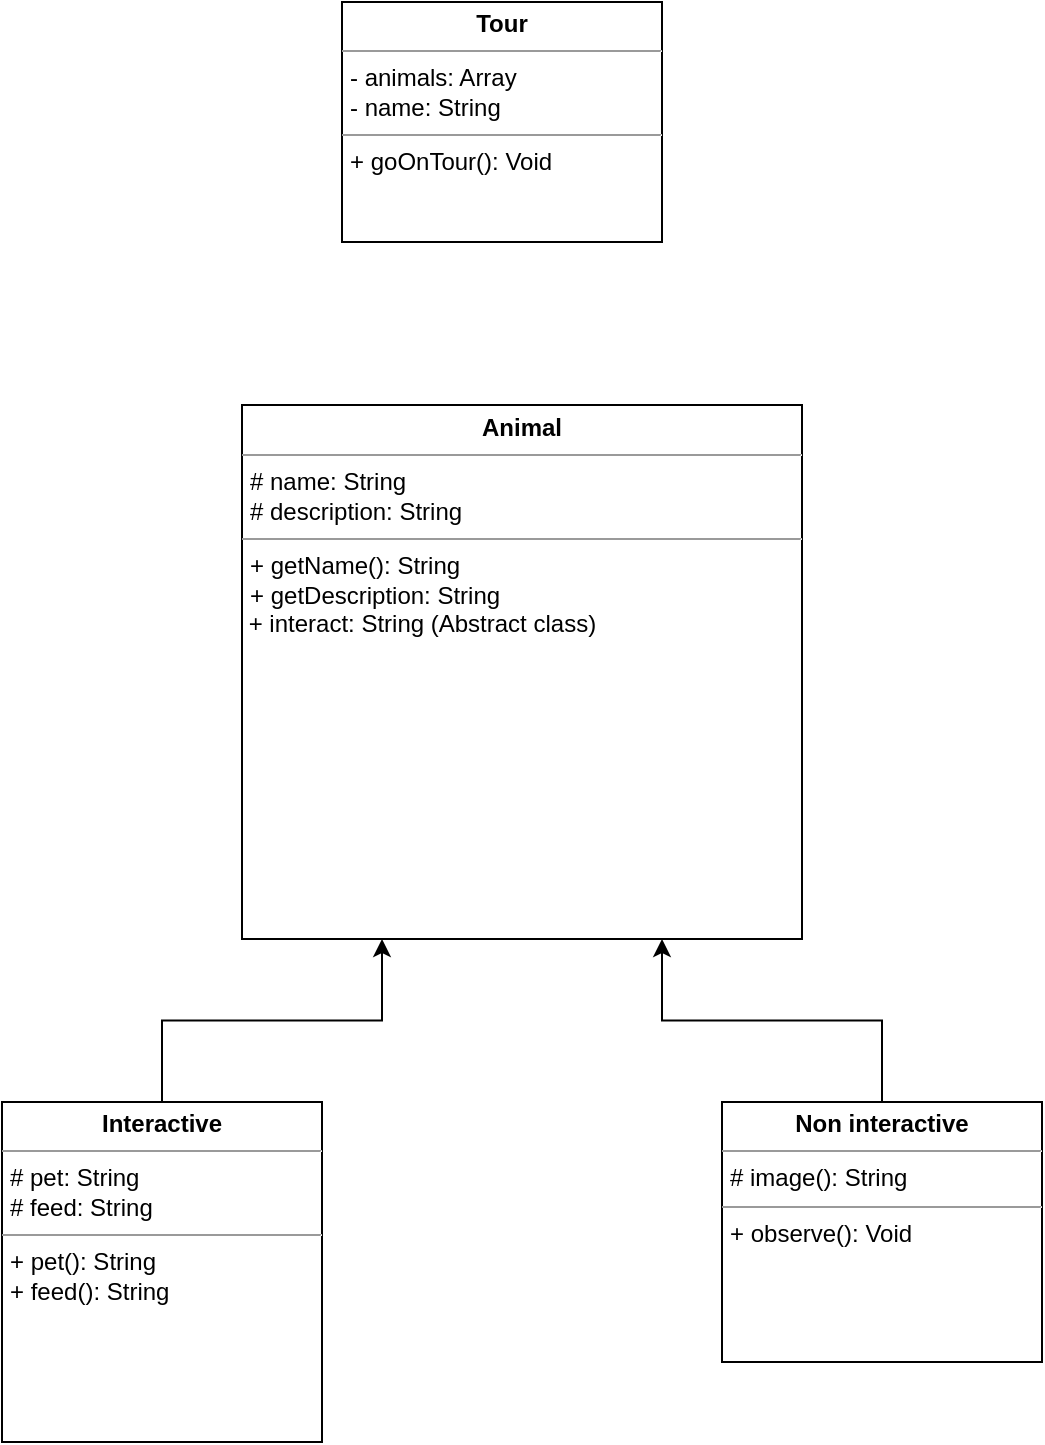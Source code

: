 <mxfile version="10.6.7" type="device"><diagram id="dy_0xmj7ZO9mQp4fIm1Z" name="Page-1"><mxGraphModel dx="1394" dy="1909" grid="1" gridSize="10" guides="1" tooltips="1" connect="1" arrows="1" fold="1" page="1" pageScale="1" pageWidth="850" pageHeight="1100" math="0" shadow="0"><root><mxCell id="0"/><mxCell id="1" parent="0"/><mxCell id="Kqgi8C1DCco-cKGkNW5A-80" value="&lt;p style=&quot;margin: 0px ; margin-top: 4px ; text-align: center&quot;&gt;&lt;b&gt;Animal&lt;/b&gt;&lt;/p&gt;&lt;hr size=&quot;1&quot;&gt;&lt;p style=&quot;margin: 0px ; margin-left: 4px&quot;&gt;# name: String&lt;br&gt;&lt;/p&gt;&lt;p style=&quot;margin: 0px ; margin-left: 4px&quot;&gt;# description: String&lt;/p&gt;&lt;hr size=&quot;1&quot;&gt;&lt;p style=&quot;margin: 0px ; margin-left: 4px&quot;&gt;+ getName(): String&lt;/p&gt;&lt;p style=&quot;margin: 0px ; margin-left: 4px&quot;&gt;+ getDescription: String&lt;/p&gt;&lt;div&gt;&amp;nbsp;+ interact: String (Abstract class)&lt;/div&gt;&lt;p style=&quot;margin: 0px ; margin-left: 4px&quot;&gt;&lt;br&gt;&lt;/p&gt;&lt;br&gt;&lt;p style=&quot;margin: 0px ; margin-left: 4px&quot;&gt;&lt;br&gt;&lt;/p&gt;&lt;p style=&quot;margin: 0px ; margin-left: 4px&quot;&gt;&lt;br&gt;&lt;/p&gt;&lt;p style=&quot;margin: 0px ; margin-left: 4px&quot;&gt;&lt;br&gt;&lt;/p&gt;" style="verticalAlign=top;align=left;overflow=fill;fontSize=12;fontFamily=Helvetica;html=1;" parent="1" vertex="1"><mxGeometry x="160" y="171.5" width="280" height="267" as="geometry"/></mxCell><mxCell id="Kqgi8C1DCco-cKGkNW5A-86" value="&lt;p style=&quot;margin: 0px ; margin-top: 4px ; text-align: center&quot;&gt;&lt;b&gt;Tour&lt;/b&gt;&lt;/p&gt;&lt;hr size=&quot;1&quot;&gt;&lt;p style=&quot;margin: 0px ; margin-left: 4px&quot;&gt;- animals: Array&lt;/p&gt;&lt;p style=&quot;margin: 0px ; margin-left: 4px&quot;&gt;- name: String&lt;br&gt;&lt;/p&gt;&lt;hr size=&quot;1&quot;&gt;&lt;p style=&quot;margin: 0px ; margin-left: 4px&quot;&gt;+ goOnTour(): Void&lt;/p&gt;" style="verticalAlign=top;align=left;overflow=fill;fontSize=12;fontFamily=Helvetica;html=1;" parent="1" vertex="1"><mxGeometry x="210" y="-30" width="160" height="120" as="geometry"/></mxCell><mxCell id="Kqgi8C1DCco-cKGkNW5A-93" style="edgeStyle=orthogonalEdgeStyle;rounded=0;orthogonalLoop=1;jettySize=auto;html=1;exitX=0.5;exitY=0;exitDx=0;exitDy=0;entryX=0.25;entryY=1;entryDx=0;entryDy=0;" parent="1" source="Kqgi8C1DCco-cKGkNW5A-87" target="Kqgi8C1DCco-cKGkNW5A-80" edge="1"><mxGeometry relative="1" as="geometry"/></mxCell><mxCell id="Kqgi8C1DCco-cKGkNW5A-87" value="&lt;p style=&quot;margin: 0px ; margin-top: 4px ; text-align: center&quot;&gt;&lt;b&gt;Interactive&lt;/b&gt;&lt;/p&gt;&lt;hr size=&quot;1&quot;&gt;&lt;p style=&quot;margin: 0px ; margin-left: 4px&quot;&gt;# pet: String&lt;/p&gt;&lt;p style=&quot;margin: 0px ; margin-left: 4px&quot;&gt;# feed: String&lt;br&gt;&lt;/p&gt;&lt;hr size=&quot;1&quot;&gt;&lt;p style=&quot;margin: 0px ; margin-left: 4px&quot;&gt;+ pet(): String&lt;/p&gt;&lt;p style=&quot;margin: 0px ; margin-left: 4px&quot;&gt;+ feed(): String&lt;br&gt;&lt;/p&gt;" style="verticalAlign=top;align=left;overflow=fill;fontSize=12;fontFamily=Helvetica;html=1;" parent="1" vertex="1"><mxGeometry x="40" y="520" width="160" height="170" as="geometry"/></mxCell><mxCell id="Kqgi8C1DCco-cKGkNW5A-94" style="edgeStyle=orthogonalEdgeStyle;rounded=0;orthogonalLoop=1;jettySize=auto;html=1;exitX=0.5;exitY=0;exitDx=0;exitDy=0;entryX=0.75;entryY=1;entryDx=0;entryDy=0;" parent="1" source="Kqgi8C1DCco-cKGkNW5A-88" target="Kqgi8C1DCco-cKGkNW5A-80" edge="1"><mxGeometry relative="1" as="geometry"/></mxCell><mxCell id="Kqgi8C1DCco-cKGkNW5A-88" value="&lt;p style=&quot;margin: 0px ; margin-top: 4px ; text-align: center&quot;&gt;&lt;b&gt;Non interactive&lt;br&gt;&lt;/b&gt;&lt;/p&gt;&lt;hr size=&quot;1&quot;&gt;&lt;p style=&quot;margin: 0px ; margin-left: 4px&quot;&gt;# image(): String&lt;br&gt;&lt;/p&gt;&lt;hr size=&quot;1&quot;&gt;&lt;p style=&quot;margin: 0px ; margin-left: 4px&quot;&gt;+ observe(): Void&lt;br&gt;&lt;/p&gt;" style="verticalAlign=top;align=left;overflow=fill;fontSize=12;fontFamily=Helvetica;html=1;" parent="1" vertex="1"><mxGeometry x="400" y="520" width="160" height="130" as="geometry"/></mxCell></root></mxGraphModel></diagram></mxfile>